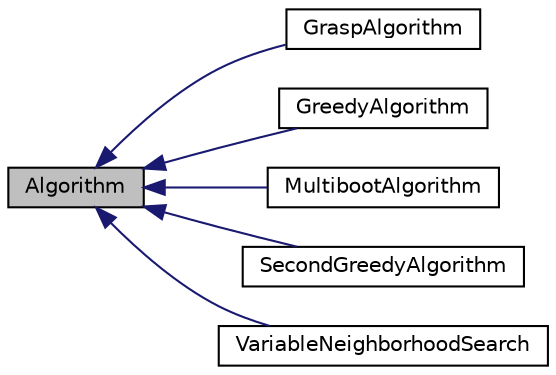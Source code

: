 digraph "Algorithm"
{
 // LATEX_PDF_SIZE
  edge [fontname="Helvetica",fontsize="10",labelfontname="Helvetica",labelfontsize="10"];
  node [fontname="Helvetica",fontsize="10",shape=record];
  rankdir="LR";
  Node1 [label="Algorithm",height=0.2,width=0.4,color="black", fillcolor="grey75", style="filled", fontcolor="black",tooltip="Representa una clase que va a permitir aplicar el patrón estrategia."];
  Node1 -> Node2 [dir="back",color="midnightblue",fontsize="10",style="solid",fontname="Helvetica"];
  Node2 [label="GraspAlgorithm",height=0.2,width=0.4,color="black", fillcolor="white", style="filled",URL="$class_grasp_algorithm.html",tooltip="Esta clase representa el algoritmo GRASP que se va a aplicar, vamos a tener tres fases en el mismo:"];
  Node1 -> Node3 [dir="back",color="midnightblue",fontsize="10",style="solid",fontname="Helvetica"];
  Node3 [label="GreedyAlgorithm",height=0.2,width=0.4,color="black", fillcolor="white", style="filled",URL="$class_greedy_algorithm.html",tooltip="Esta clase representa el algoritmo constructivo voraz del cual teniamos el pseudocódigo."];
  Node1 -> Node4 [dir="back",color="midnightblue",fontsize="10",style="solid",fontname="Helvetica"];
  Node4 [label="MultibootAlgorithm",height=0.2,width=0.4,color="black", fillcolor="white", style="filled",URL="$class_multiboot_algorithm.html",tooltip="Esta clase representa el algoritmo multiarranque."];
  Node1 -> Node5 [dir="back",color="midnightblue",fontsize="10",style="solid",fontname="Helvetica"];
  Node5 [label="SecondGreedyAlgorithm",height=0.2,width=0.4,color="black", fillcolor="white", style="filled",URL="$class_second_greedy_algorithm.html",tooltip="Esta clase representa el segundo algoritmo constructivo voraz del cual la idea ha sido partir de una ..."];
  Node1 -> Node6 [dir="back",color="midnightblue",fontsize="10",style="solid",fontname="Helvetica"];
  Node6 [label="VariableNeighborhoodSearch",height=0.2,width=0.4,color="black", fillcolor="white", style="filled",URL="$class_variable_neighborhood_search.html",tooltip="Esta clase representa el algoritmo multiarranque."];
}
